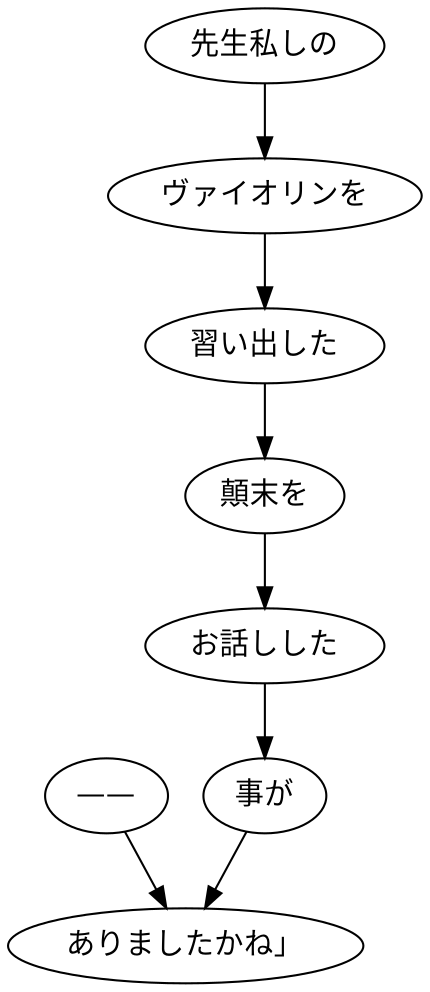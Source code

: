 digraph graph7778 {
	node0 [label="——"];
	node1 [label="先生私しの"];
	node2 [label="ヴァイオリンを"];
	node3 [label="習い出した"];
	node4 [label="顛末を"];
	node5 [label="お話しした"];
	node6 [label="事が"];
	node7 [label="ありましたかね」"];
	node0 -> node7;
	node1 -> node2;
	node2 -> node3;
	node3 -> node4;
	node4 -> node5;
	node5 -> node6;
	node6 -> node7;
}
